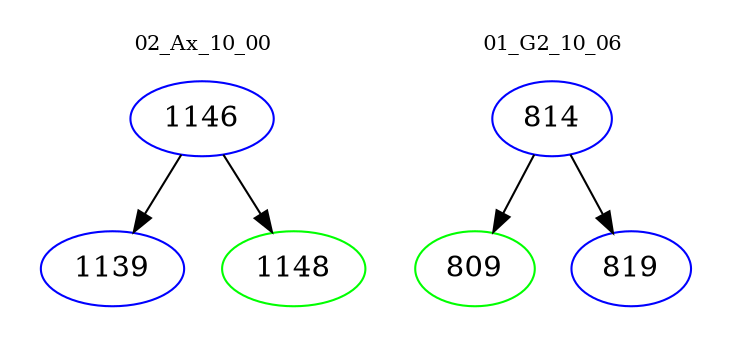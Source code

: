 digraph{
subgraph cluster_0 {
color = white
label = "02_Ax_10_00";
fontsize=10;
T0_1146 [label="1146", color="blue"]
T0_1146 -> T0_1139 [color="black"]
T0_1139 [label="1139", color="blue"]
T0_1146 -> T0_1148 [color="black"]
T0_1148 [label="1148", color="green"]
}
subgraph cluster_1 {
color = white
label = "01_G2_10_06";
fontsize=10;
T1_814 [label="814", color="blue"]
T1_814 -> T1_809 [color="black"]
T1_809 [label="809", color="green"]
T1_814 -> T1_819 [color="black"]
T1_819 [label="819", color="blue"]
}
}

